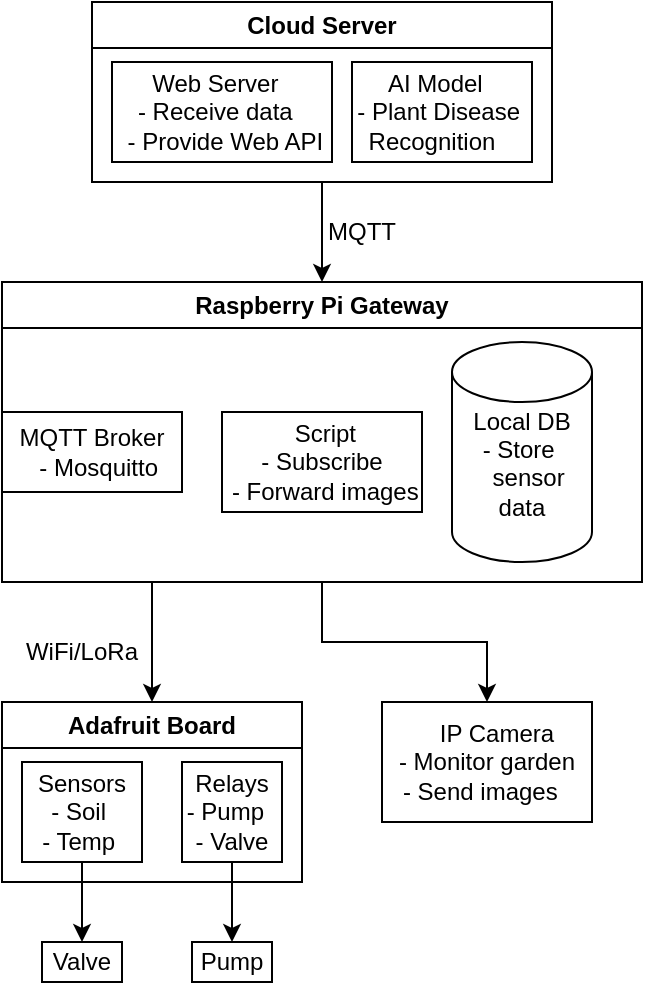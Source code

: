 <mxfile version="24.2.2" type="device">
  <diagram name="Page-1" id="fdoy6l8vNIo6GiZQFkzr">
    <mxGraphModel dx="1434" dy="738" grid="1" gridSize="10" guides="1" tooltips="1" connect="1" arrows="1" fold="1" page="1" pageScale="1" pageWidth="850" pageHeight="1100" math="0" shadow="0">
      <root>
        <mxCell id="0" />
        <mxCell id="1" parent="0" />
        <mxCell id="jzv1FefXpOxyZMLrYBwT-1" value="&lt;div&gt;&amp;nbsp; &amp;nbsp;Web Server&amp;nbsp; &amp;nbsp; &amp;nbsp;&lt;/div&gt;&lt;div&gt;&amp;nbsp;- Receive data&amp;nbsp; &amp;nbsp;&lt;/div&gt;&lt;div&gt;&amp;nbsp;- Provide Web API&lt;/div&gt;" style="rounded=0;whiteSpace=wrap;html=1;" parent="1" vertex="1">
          <mxGeometry x="215" y="150" width="110" height="50" as="geometry" />
        </mxCell>
        <mxCell id="BtCza_FKV6bUcbFjOz6Q-1" style="edgeStyle=orthogonalEdgeStyle;rounded=0;orthogonalLoop=1;jettySize=auto;html=1;entryX=0.5;entryY=0;entryDx=0;entryDy=0;" edge="1" parent="1" source="jzv1FefXpOxyZMLrYBwT-7" target="jzv1FefXpOxyZMLrYBwT-12">
          <mxGeometry relative="1" as="geometry" />
        </mxCell>
        <mxCell id="jzv1FefXpOxyZMLrYBwT-7" value="&lt;div&gt;Sensors&lt;/div&gt;&lt;div&gt;- Soil&amp;nbsp;&lt;/div&gt;&lt;div&gt;- Temp&amp;nbsp;&lt;/div&gt;" style="rounded=0;whiteSpace=wrap;html=1;" parent="1" vertex="1">
          <mxGeometry x="170" y="500" width="60" height="50" as="geometry" />
        </mxCell>
        <mxCell id="BtCza_FKV6bUcbFjOz6Q-2" style="edgeStyle=orthogonalEdgeStyle;rounded=0;orthogonalLoop=1;jettySize=auto;html=1;entryX=0.5;entryY=0;entryDx=0;entryDy=0;" edge="1" parent="1" source="jzv1FefXpOxyZMLrYBwT-8" target="jzv1FefXpOxyZMLrYBwT-10">
          <mxGeometry relative="1" as="geometry" />
        </mxCell>
        <mxCell id="jzv1FefXpOxyZMLrYBwT-8" value="Relays&#xa;- Pump  &#xa;- Valve" style="rounded=0;whiteSpace=wrap;html=1;" parent="1" vertex="1">
          <mxGeometry x="250" y="500" width="50" height="50" as="geometry" />
        </mxCell>
        <mxCell id="jzv1FefXpOxyZMLrYBwT-9" value="&lt;div&gt;&amp;nbsp; &amp;nbsp; &amp;nbsp;IP Camera&amp;nbsp;&amp;nbsp;&lt;/div&gt;&lt;div&gt;- Monitor garden&lt;/div&gt;&lt;div&gt;- Send images&amp;nbsp;&amp;nbsp;&lt;/div&gt;" style="rounded=0;whiteSpace=wrap;html=1;" parent="1" vertex="1">
          <mxGeometry x="350" y="470" width="105" height="60" as="geometry" />
        </mxCell>
        <mxCell id="jzv1FefXpOxyZMLrYBwT-10" value="Pump" style="rounded=0;whiteSpace=wrap;html=1;" parent="1" vertex="1">
          <mxGeometry x="255" y="590" width="40" height="20" as="geometry" />
        </mxCell>
        <mxCell id="jzv1FefXpOxyZMLrYBwT-12" value="Valve" style="rounded=0;whiteSpace=wrap;html=1;" parent="1" vertex="1">
          <mxGeometry x="180" y="590" width="40" height="20" as="geometry" />
        </mxCell>
        <mxCell id="jzv1FefXpOxyZMLrYBwT-20" style="edgeStyle=orthogonalEdgeStyle;rounded=0;orthogonalLoop=1;jettySize=auto;html=1;entryX=0.5;entryY=0;entryDx=0;entryDy=0;" parent="1" source="jzv1FefXpOxyZMLrYBwT-18" target="jzv1FefXpOxyZMLrYBwT-19" edge="1">
          <mxGeometry relative="1" as="geometry" />
        </mxCell>
        <mxCell id="jzv1FefXpOxyZMLrYBwT-18" value="Cloud Server" style="swimlane;whiteSpace=wrap;html=1;" parent="1" vertex="1">
          <mxGeometry x="205" y="120" width="230" height="90" as="geometry" />
        </mxCell>
        <mxCell id="jzv1FefXpOxyZMLrYBwT-2" value="&lt;div&gt;&amp;nbsp; &amp;nbsp;AI Model&amp;nbsp; &amp;nbsp; &amp;nbsp;&lt;/div&gt;&lt;div&gt;- Plant Disease&amp;nbsp;&lt;/div&gt;&lt;div&gt;&lt;span style=&quot;background-color: initial;&quot;&gt;Recognition&amp;nbsp; &amp;nbsp;&lt;/span&gt;&lt;/div&gt;" style="rounded=0;whiteSpace=wrap;html=1;" parent="jzv1FefXpOxyZMLrYBwT-18" vertex="1">
          <mxGeometry x="130" y="30" width="90" height="50" as="geometry" />
        </mxCell>
        <mxCell id="jzv1FefXpOxyZMLrYBwT-23" style="edgeStyle=orthogonalEdgeStyle;rounded=0;orthogonalLoop=1;jettySize=auto;html=1;exitX=0.25;exitY=1;exitDx=0;exitDy=0;entryX=0.5;entryY=0;entryDx=0;entryDy=0;" parent="1" source="jzv1FefXpOxyZMLrYBwT-19" target="jzv1FefXpOxyZMLrYBwT-22" edge="1">
          <mxGeometry relative="1" as="geometry">
            <Array as="points">
              <mxPoint x="235" y="410" />
            </Array>
          </mxGeometry>
        </mxCell>
        <mxCell id="jzv1FefXpOxyZMLrYBwT-24" style="edgeStyle=orthogonalEdgeStyle;rounded=0;orthogonalLoop=1;jettySize=auto;html=1;entryX=0.5;entryY=0;entryDx=0;entryDy=0;" parent="1" source="jzv1FefXpOxyZMLrYBwT-19" target="jzv1FefXpOxyZMLrYBwT-9" edge="1">
          <mxGeometry relative="1" as="geometry" />
        </mxCell>
        <mxCell id="jzv1FefXpOxyZMLrYBwT-19" value="Raspberry Pi Gateway" style="swimlane;whiteSpace=wrap;html=1;" parent="1" vertex="1">
          <mxGeometry x="160" y="260" width="320" height="150" as="geometry" />
        </mxCell>
        <mxCell id="jzv1FefXpOxyZMLrYBwT-3" value="&lt;div&gt;&amp;nbsp;MQTT Broker&amp;nbsp;&lt;/div&gt;&lt;div&gt;&amp;nbsp; - Mosquitto&lt;/div&gt;" style="rounded=0;whiteSpace=wrap;html=1;" parent="jzv1FefXpOxyZMLrYBwT-19" vertex="1">
          <mxGeometry y="65" width="90" height="40" as="geometry" />
        </mxCell>
        <mxCell id="jzv1FefXpOxyZMLrYBwT-6" value="&lt;div&gt;Local DB&lt;/div&gt;&lt;div&gt;- Store&amp;nbsp;&lt;/div&gt;&lt;div&gt;&amp;nbsp; sensor&lt;/div&gt;&lt;div&gt;&amp;nbsp; data&amp;nbsp;&amp;nbsp;&lt;/div&gt;&lt;div&gt;&lt;br&gt;&lt;/div&gt;" style="shape=cylinder3;whiteSpace=wrap;html=1;boundedLbl=1;backgroundOutline=1;size=15;" parent="jzv1FefXpOxyZMLrYBwT-19" vertex="1">
          <mxGeometry x="225" y="30" width="70" height="110" as="geometry" />
        </mxCell>
        <mxCell id="jzv1FefXpOxyZMLrYBwT-4" value="&lt;div&gt;&amp;nbsp; &amp;nbsp;Script&amp;nbsp;&amp;nbsp;&lt;/div&gt;&lt;div&gt;- Subscribe&lt;/div&gt;&lt;div&gt;&amp;nbsp;- Forward&amp;nbsp;&lt;span style=&quot;background-color: initial;&quot;&gt;images&lt;/span&gt;&lt;/div&gt;" style="rounded=0;whiteSpace=wrap;html=1;" parent="jzv1FefXpOxyZMLrYBwT-19" vertex="1">
          <mxGeometry x="110" y="65" width="100" height="50" as="geometry" />
        </mxCell>
        <mxCell id="jzv1FefXpOxyZMLrYBwT-21" value="MQTT" style="text;html=1;align=center;verticalAlign=middle;whiteSpace=wrap;rounded=0;" parent="1" vertex="1">
          <mxGeometry x="310" y="220" width="60" height="30" as="geometry" />
        </mxCell>
        <mxCell id="jzv1FefXpOxyZMLrYBwT-22" value="Adafruit Board" style="swimlane;whiteSpace=wrap;html=1;" parent="1" vertex="1">
          <mxGeometry x="160" y="470" width="150" height="90" as="geometry" />
        </mxCell>
        <mxCell id="jzv1FefXpOxyZMLrYBwT-28" value="WiFi/LoRa" style="text;html=1;align=center;verticalAlign=middle;whiteSpace=wrap;rounded=0;" parent="1" vertex="1">
          <mxGeometry x="170" y="430" width="60" height="30" as="geometry" />
        </mxCell>
      </root>
    </mxGraphModel>
  </diagram>
</mxfile>
